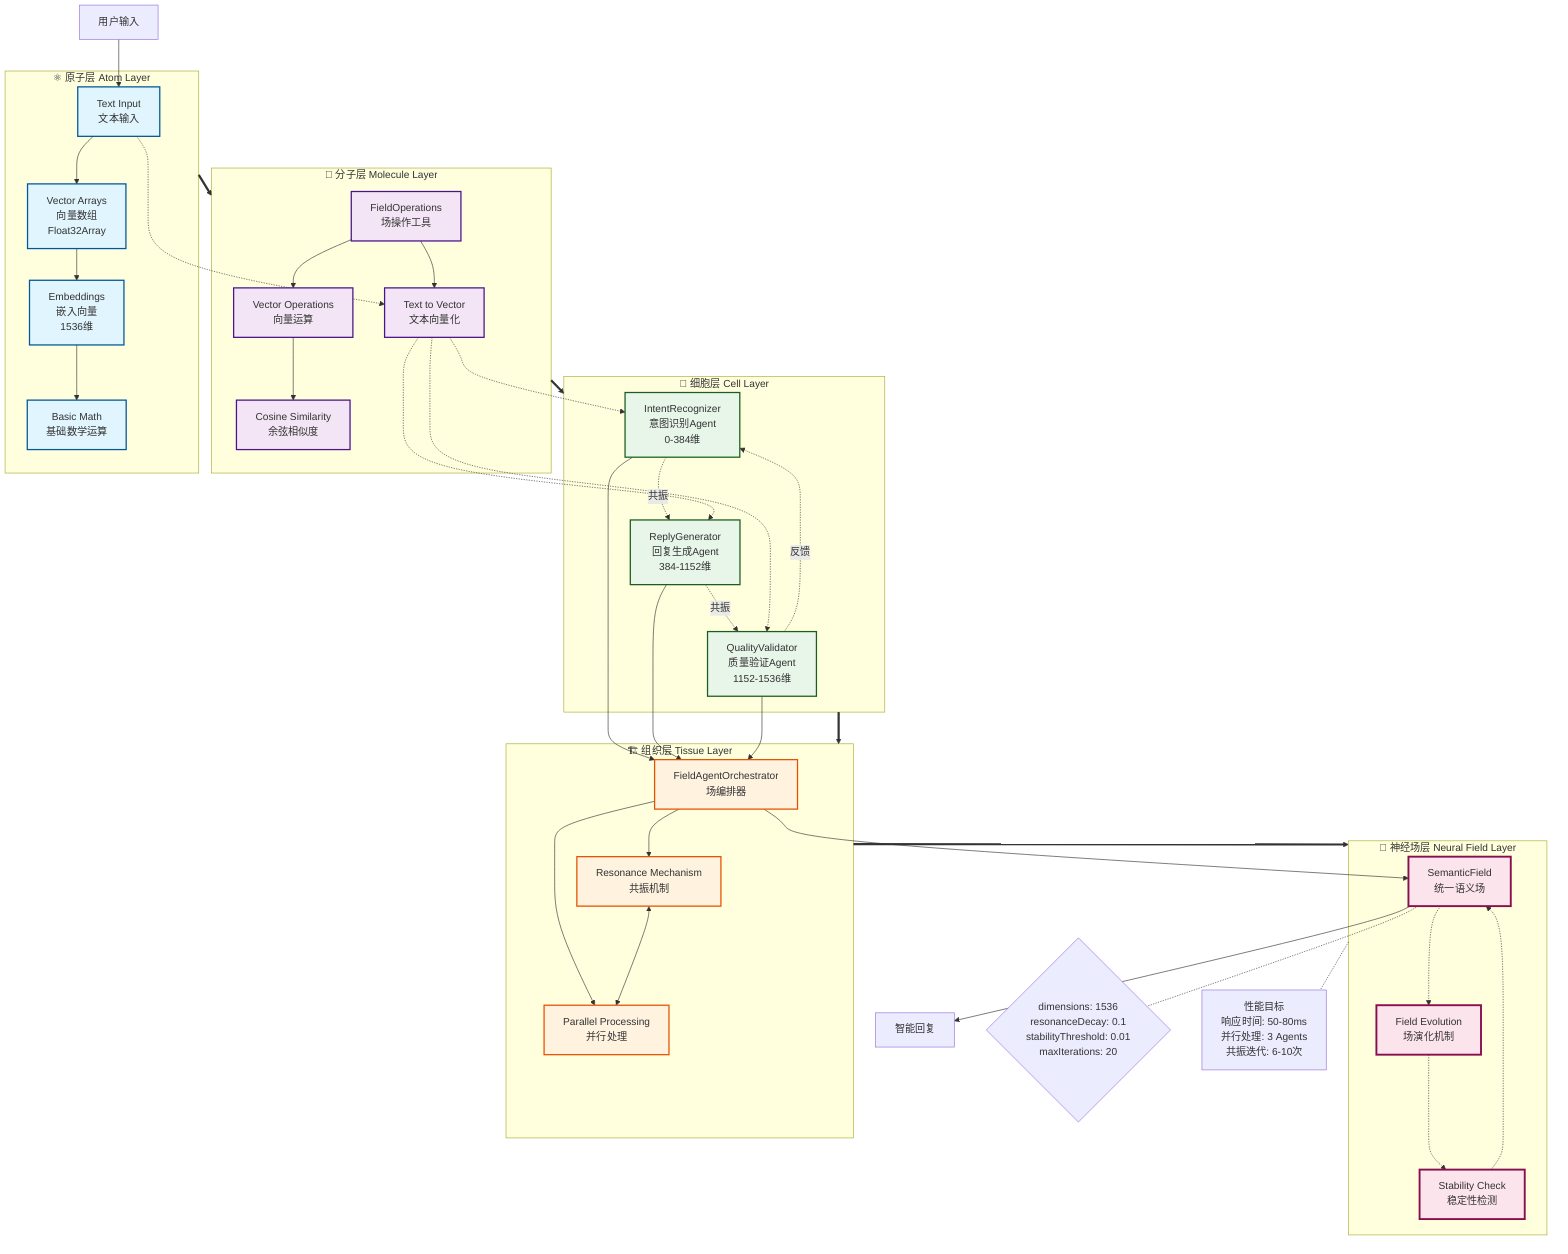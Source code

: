 graph TB
    %% 定义样式
    classDef atomStyle fill:#e1f5fe,stroke:#01579b,stroke-width:2px
    classDef moleculeStyle fill:#f3e5f5,stroke:#4a148c,stroke-width:2px
    classDef cellStyle fill:#e8f5e9,stroke:#1b5e20,stroke-width:2px
    classDef tissueStyle fill:#fff3e0,stroke:#e65100,stroke-width:2px
    classDef fieldStyle fill:#fce4ec,stroke:#880e4f,stroke-width:3px
    classDef dataFlow stroke:#2196f3,stroke-width:2px,stroke-dasharray: 5 5
    classDef resonanceFlow stroke:#f44336,stroke-width:3px,stroke-dasharray: 3 3

    %% 神经场层 - 最高层
    subgraph NF["🧠 神经场层 Neural Field Layer"]
        SF[SemanticField<br/>统一语义场]
        FE[Field Evolution<br/>场演化机制]
        SC[Stability Check<br/>稳定性检测]
        
        SF -.-> FE
        FE -.-> SC
        SC -.-> SF
    end

    %% 组织层
    subgraph TL["🏗️ 组织层 Tissue Layer"]
        FAO[FieldAgentOrchestrator<br/>场编排器]
        RM[Resonance Mechanism<br/>共振机制]
        PP[Parallel Processing<br/>并行处理]
        
        FAO --> RM
        FAO --> PP
        RM <--> PP
    end

    %% 细胞层 - Agent层
    subgraph CL["🦠 细胞层 Cell Layer"]
        IR[IntentRecognizer<br/>意图识别Agent<br/>0-384维]
        RG[ReplyGenerator<br/>回复生成Agent<br/>384-1152维]
        QV[QualityValidator<br/>质量验证Agent<br/>1152-1536维]
        
        IR -.共振.-> RG
        RG -.共振.-> QV
        QV -.反馈.-> IR
    end

    %% 分子层
    subgraph ML["🧪 分子层 Molecule Layer"]
        FO[FieldOperations<br/>场操作工具]
        T2V[Text to Vector<br/>文本向量化]
        VO[Vector Operations<br/>向量运算]
        CS[Cosine Similarity<br/>余弦相似度]
        
        FO --> T2V
        FO --> VO
        VO --> CS
    end

    %% 原子层
    subgraph AL["⚛️ 原子层 Atom Layer"]
        TI[Text Input<br/>文本输入]
        VA[Vector Arrays<br/>向量数组<br/>Float32Array]
        EM[Embeddings<br/>嵌入向量<br/>1536维]
        BM[Basic Math<br/>基础数学运算]
        
        TI --> VA
        VA --> EM
        EM --> BM
    end

    %% 层间连接
    AL ==> ML
    ML ==> CL
    CL ==> TL
    TL ==> NF

    %% 数据流
    User[用户输入] --> TI
    SF --> Result[智能回复]

    %% 具体的数据流路径
    TI -.-> T2V
    T2V -.-> IR
    T2V -.-> RG
    T2V -.-> QV
    
    IR --> FAO
    RG --> FAO
    QV --> FAO
    
    FAO --> SF
    
    %% 应用样式
    class TI,VA,EM,BM atomStyle
    class FO,T2V,VO,CS moleculeStyle
    class IR,RG,QV cellStyle
    class FAO,RM,PP tissueStyle
    class SF,FE,SC fieldStyle

    %% 添加关键参数标注
    SF -.- Config{dimensions: 1536<br/>resonanceDecay: 0.1<br/>stabilityThreshold: 0.01<br/>maxIterations: 20}
    
    %% 添加性能指标
    NF -.- Perf[性能目标<br/>响应时间: 50-80ms<br/>并行处理: 3 Agents<br/>共振迭代: 6-10次]